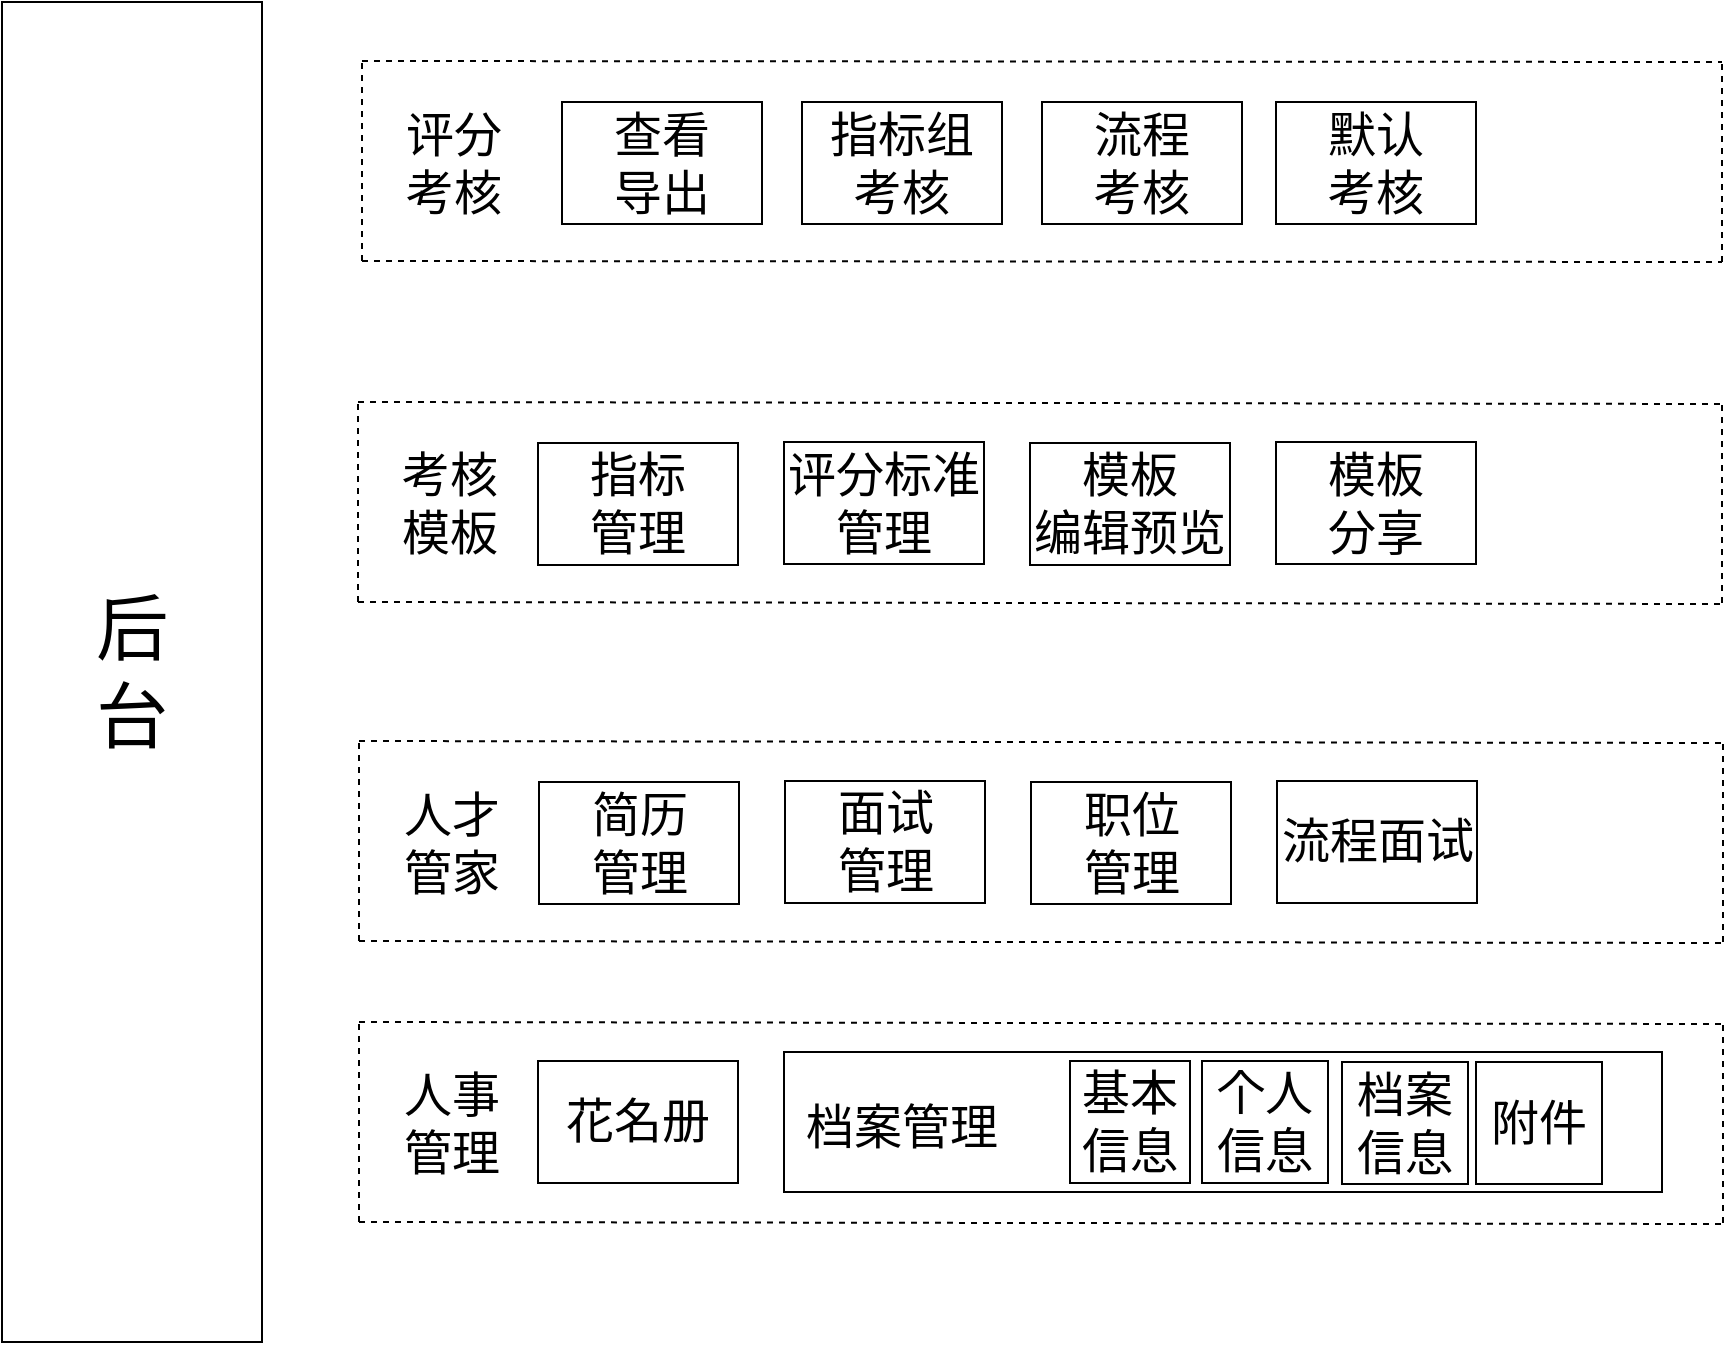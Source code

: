 <mxfile version="10.7.9" type="github"><diagram id="jM79ZQngjoICfO_aEZhu" name="Page-1"><mxGraphModel dx="1634" dy="715" grid="1" gridSize="10" guides="1" tooltips="1" connect="1" arrows="1" fold="1" page="1" pageScale="1" pageWidth="827" pageHeight="1169" math="0" shadow="0"><root><mxCell id="0"/><mxCell id="1" parent="0"/><mxCell id="CTcpux9yGWcQct1_x6U4-1" value="&lt;font style=&quot;font-size: 36px&quot;&gt;后&lt;br&gt;台&lt;/font&gt;" style="rounded=0;whiteSpace=wrap;html=1;" vertex="1" parent="1"><mxGeometry x="20" y="260" width="130" height="670" as="geometry"/></mxCell><mxCell id="CTcpux9yGWcQct1_x6U4-3" value="" style="endArrow=none;dashed=1;html=1;" edge="1" parent="1"><mxGeometry width="50" height="50" relative="1" as="geometry"><mxPoint x="200" y="289.5" as="sourcePoint"/><mxPoint x="880" y="290" as="targetPoint"/></mxGeometry></mxCell><mxCell id="CTcpux9yGWcQct1_x6U4-4" value="" style="endArrow=none;dashed=1;html=1;" edge="1" parent="1"><mxGeometry width="50" height="50" relative="1" as="geometry"><mxPoint x="200" y="389.5" as="sourcePoint"/><mxPoint x="200" y="289.5" as="targetPoint"/></mxGeometry></mxCell><mxCell id="CTcpux9yGWcQct1_x6U4-5" value="" style="endArrow=none;dashed=1;html=1;" edge="1" parent="1"><mxGeometry width="50" height="50" relative="1" as="geometry"><mxPoint x="200" y="389.5" as="sourcePoint"/><mxPoint x="880" y="390" as="targetPoint"/></mxGeometry></mxCell><mxCell id="CTcpux9yGWcQct1_x6U4-6" value="" style="endArrow=none;dashed=1;html=1;" edge="1" parent="1"><mxGeometry width="50" height="50" relative="1" as="geometry"><mxPoint x="880" y="390" as="sourcePoint"/><mxPoint x="880" y="290" as="targetPoint"/></mxGeometry></mxCell><mxCell id="CTcpux9yGWcQct1_x6U4-7" value="&lt;font style=&quot;font-size: 24px&quot;&gt;评分&lt;br&gt;考核&lt;/font&gt;" style="text;html=1;resizable=0;points=[];autosize=1;align=left;verticalAlign=top;spacingTop=-4;" vertex="1" parent="1"><mxGeometry x="220" y="309.5" width="60" height="40" as="geometry"/></mxCell><mxCell id="CTcpux9yGWcQct1_x6U4-10" value="&lt;span style=&quot;font-size: 24px&quot;&gt;默认&lt;br&gt;考核&lt;/span&gt;" style="rounded=0;whiteSpace=wrap;html=1;shadow=0;strokeColor=#000000;" vertex="1" parent="1"><mxGeometry x="657" y="310" width="100" height="61" as="geometry"/></mxCell><mxCell id="CTcpux9yGWcQct1_x6U4-11" value="&lt;span style=&quot;font-size: 24px&quot;&gt;指标组&lt;br&gt;考核&lt;br&gt;&lt;/span&gt;" style="rounded=0;whiteSpace=wrap;html=1;shadow=0;strokeColor=#000000;" vertex="1" parent="1"><mxGeometry x="420" y="310" width="100" height="61" as="geometry"/></mxCell><mxCell id="CTcpux9yGWcQct1_x6U4-12" value="&lt;span style=&quot;font-size: 24px&quot;&gt;流程&lt;br&gt;考核&lt;br&gt;&lt;/span&gt;" style="rounded=0;whiteSpace=wrap;html=1;shadow=0;strokeColor=#000000;" vertex="1" parent="1"><mxGeometry x="540" y="310" width="100" height="61" as="geometry"/></mxCell><mxCell id="CTcpux9yGWcQct1_x6U4-13" value="&lt;font style=&quot;font-size: 24px&quot;&gt;指标&lt;br&gt;管理&lt;br&gt;&lt;/font&gt;" style="rounded=0;whiteSpace=wrap;html=1;shadow=0;strokeColor=#000000;" vertex="1" parent="1"><mxGeometry x="288" y="480.5" width="100" height="61" as="geometry"/></mxCell><mxCell id="CTcpux9yGWcQct1_x6U4-14" value="" style="endArrow=none;dashed=1;html=1;" edge="1" parent="1"><mxGeometry width="50" height="50" relative="1" as="geometry"><mxPoint x="198" y="460" as="sourcePoint"/><mxPoint x="880" y="461" as="targetPoint"/></mxGeometry></mxCell><mxCell id="CTcpux9yGWcQct1_x6U4-15" value="" style="endArrow=none;dashed=1;html=1;" edge="1" parent="1"><mxGeometry width="50" height="50" relative="1" as="geometry"><mxPoint x="198" y="560" as="sourcePoint"/><mxPoint x="198" y="460" as="targetPoint"/></mxGeometry></mxCell><mxCell id="CTcpux9yGWcQct1_x6U4-16" value="" style="endArrow=none;dashed=1;html=1;" edge="1" parent="1"><mxGeometry width="50" height="50" relative="1" as="geometry"><mxPoint x="198" y="560" as="sourcePoint"/><mxPoint x="880" y="561" as="targetPoint"/></mxGeometry></mxCell><mxCell id="CTcpux9yGWcQct1_x6U4-17" value="" style="endArrow=none;dashed=1;html=1;" edge="1" parent="1"><mxGeometry width="50" height="50" relative="1" as="geometry"><mxPoint x="880" y="560.5" as="sourcePoint"/><mxPoint x="880" y="460.5" as="targetPoint"/></mxGeometry></mxCell><mxCell id="CTcpux9yGWcQct1_x6U4-18" value="&lt;span style=&quot;font-size: 24px&quot;&gt;考核&lt;br&gt;模板&lt;/span&gt;&lt;br&gt;" style="text;html=1;resizable=0;points=[];autosize=1;align=left;verticalAlign=top;spacingTop=-4;" vertex="1" parent="1"><mxGeometry x="218" y="480" width="60" height="40" as="geometry"/></mxCell><mxCell id="CTcpux9yGWcQct1_x6U4-19" value="&lt;span style=&quot;font-size: 24px&quot;&gt;评分标准&lt;br&gt;管理&lt;br&gt;&lt;/span&gt;" style="rounded=0;whiteSpace=wrap;html=1;shadow=0;strokeColor=#000000;" vertex="1" parent="1"><mxGeometry x="411" y="480" width="100" height="61" as="geometry"/></mxCell><mxCell id="CTcpux9yGWcQct1_x6U4-20" value="&lt;span style=&quot;font-size: 24px&quot;&gt;模板&lt;br&gt;编辑预览&lt;br&gt;&lt;/span&gt;" style="rounded=0;whiteSpace=wrap;html=1;shadow=0;strokeColor=#000000;" vertex="1" parent="1"><mxGeometry x="534" y="480.5" width="100" height="61" as="geometry"/></mxCell><mxCell id="CTcpux9yGWcQct1_x6U4-21" value="&lt;span style=&quot;font-size: 24px&quot;&gt;模板&lt;br&gt;分享&lt;br&gt;&lt;/span&gt;" style="rounded=0;whiteSpace=wrap;html=1;shadow=0;strokeColor=#000000;" vertex="1" parent="1"><mxGeometry x="657" y="480" width="100" height="61" as="geometry"/></mxCell><mxCell id="CTcpux9yGWcQct1_x6U4-48" value="&lt;span style=&quot;font-size: 24px&quot;&gt;查看&lt;br&gt;导出&lt;br&gt;&lt;/span&gt;" style="rounded=0;whiteSpace=wrap;html=1;shadow=0;strokeColor=#000000;" vertex="1" parent="1"><mxGeometry x="300" y="310" width="100" height="61" as="geometry"/></mxCell><mxCell id="CTcpux9yGWcQct1_x6U4-58" value="&lt;font style=&quot;font-size: 24px&quot;&gt;简历&lt;br&gt;管理&lt;br&gt;&lt;/font&gt;" style="rounded=0;whiteSpace=wrap;html=1;shadow=0;strokeColor=#000000;" vertex="1" parent="1"><mxGeometry x="288.5" y="650" width="100" height="61" as="geometry"/></mxCell><mxCell id="CTcpux9yGWcQct1_x6U4-59" value="" style="endArrow=none;dashed=1;html=1;" edge="1" parent="1"><mxGeometry width="50" height="50" relative="1" as="geometry"><mxPoint x="198.5" y="629.5" as="sourcePoint"/><mxPoint x="880.5" y="630.5" as="targetPoint"/></mxGeometry></mxCell><mxCell id="CTcpux9yGWcQct1_x6U4-60" value="" style="endArrow=none;dashed=1;html=1;" edge="1" parent="1"><mxGeometry width="50" height="50" relative="1" as="geometry"><mxPoint x="198.5" y="729.5" as="sourcePoint"/><mxPoint x="198.5" y="629.5" as="targetPoint"/></mxGeometry></mxCell><mxCell id="CTcpux9yGWcQct1_x6U4-61" value="" style="endArrow=none;dashed=1;html=1;" edge="1" parent="1"><mxGeometry width="50" height="50" relative="1" as="geometry"><mxPoint x="198.5" y="729.5" as="sourcePoint"/><mxPoint x="880.5" y="730.5" as="targetPoint"/></mxGeometry></mxCell><mxCell id="CTcpux9yGWcQct1_x6U4-62" value="" style="endArrow=none;dashed=1;html=1;" edge="1" parent="1"><mxGeometry width="50" height="50" relative="1" as="geometry"><mxPoint x="880.5" y="730" as="sourcePoint"/><mxPoint x="880.5" y="630" as="targetPoint"/></mxGeometry></mxCell><mxCell id="CTcpux9yGWcQct1_x6U4-63" value="&lt;span style=&quot;font-size: 24px&quot;&gt;人才&lt;br&gt;管家&lt;/span&gt;&lt;br&gt;" style="text;html=1;resizable=0;points=[];autosize=1;align=left;verticalAlign=top;spacingTop=-4;" vertex="1" parent="1"><mxGeometry x="218.5" y="649.5" width="60" height="40" as="geometry"/></mxCell><mxCell id="CTcpux9yGWcQct1_x6U4-64" value="&lt;span style=&quot;font-size: 24px&quot;&gt;面试&lt;br&gt;管理&lt;br&gt;&lt;/span&gt;" style="rounded=0;whiteSpace=wrap;html=1;shadow=0;strokeColor=#000000;" vertex="1" parent="1"><mxGeometry x="411.5" y="649.5" width="100" height="61" as="geometry"/></mxCell><mxCell id="CTcpux9yGWcQct1_x6U4-65" value="&lt;span style=&quot;font-size: 24px&quot;&gt;职位&lt;br&gt;管理&lt;br&gt;&lt;/span&gt;" style="rounded=0;whiteSpace=wrap;html=1;shadow=0;strokeColor=#000000;" vertex="1" parent="1"><mxGeometry x="534.5" y="650" width="100" height="61" as="geometry"/></mxCell><mxCell id="CTcpux9yGWcQct1_x6U4-66" value="&lt;span style=&quot;font-size: 24px&quot;&gt;流程面试&lt;br&gt;&lt;/span&gt;" style="rounded=0;whiteSpace=wrap;html=1;shadow=0;strokeColor=#000000;" vertex="1" parent="1"><mxGeometry x="657.5" y="649.5" width="100" height="61" as="geometry"/></mxCell><mxCell id="CTcpux9yGWcQct1_x6U4-67" value="&lt;font style=&quot;font-size: 24px&quot;&gt;花名册&lt;br&gt;&lt;/font&gt;" style="rounded=0;whiteSpace=wrap;html=1;shadow=0;strokeColor=#000000;" vertex="1" parent="1"><mxGeometry x="288" y="789.5" width="100" height="61" as="geometry"/></mxCell><mxCell id="CTcpux9yGWcQct1_x6U4-68" value="" style="endArrow=none;dashed=1;html=1;" edge="1" parent="1"><mxGeometry width="50" height="50" relative="1" as="geometry"><mxPoint x="198.5" y="770" as="sourcePoint"/><mxPoint x="880.5" y="771" as="targetPoint"/></mxGeometry></mxCell><mxCell id="CTcpux9yGWcQct1_x6U4-69" value="" style="endArrow=none;dashed=1;html=1;" edge="1" parent="1"><mxGeometry width="50" height="50" relative="1" as="geometry"><mxPoint x="198.5" y="870" as="sourcePoint"/><mxPoint x="198.5" y="770" as="targetPoint"/></mxGeometry></mxCell><mxCell id="CTcpux9yGWcQct1_x6U4-70" value="" style="endArrow=none;dashed=1;html=1;" edge="1" parent="1"><mxGeometry width="50" height="50" relative="1" as="geometry"><mxPoint x="198.5" y="870" as="sourcePoint"/><mxPoint x="880.5" y="871" as="targetPoint"/></mxGeometry></mxCell><mxCell id="CTcpux9yGWcQct1_x6U4-71" value="" style="endArrow=none;dashed=1;html=1;" edge="1" parent="1"><mxGeometry width="50" height="50" relative="1" as="geometry"><mxPoint x="880.5" y="870.5" as="sourcePoint"/><mxPoint x="880.5" y="770.5" as="targetPoint"/></mxGeometry></mxCell><mxCell id="CTcpux9yGWcQct1_x6U4-72" value="&lt;span style=&quot;font-size: 24px&quot;&gt;人事&lt;br&gt;管理&lt;/span&gt;&lt;br&gt;" style="text;html=1;resizable=0;points=[];autosize=1;align=left;verticalAlign=top;spacingTop=-4;" vertex="1" parent="1"><mxGeometry x="218.5" y="790" width="60" height="40" as="geometry"/></mxCell><mxCell id="CTcpux9yGWcQct1_x6U4-73" value="&lt;div style=&quot;text-align: left&quot;&gt;&lt;br&gt;&lt;/div&gt;" style="rounded=0;whiteSpace=wrap;html=1;shadow=0;strokeColor=#000000;" vertex="1" parent="1"><mxGeometry x="411" y="785" width="439" height="70" as="geometry"/></mxCell><mxCell id="CTcpux9yGWcQct1_x6U4-74" value="&lt;font style=&quot;font-size: 24px&quot;&gt;基本信息&lt;/font&gt;" style="rounded=0;whiteSpace=wrap;html=1;shadow=0;strokeColor=#000000;" vertex="1" parent="1"><mxGeometry x="554" y="789.5" width="60" height="61" as="geometry"/></mxCell><mxCell id="CTcpux9yGWcQct1_x6U4-75" value="&lt;span style=&quot;font-size: 24px&quot;&gt;个人信息&lt;br&gt;&lt;/span&gt;" style="rounded=0;whiteSpace=wrap;html=1;shadow=0;strokeColor=#000000;" vertex="1" parent="1"><mxGeometry x="620" y="789.5" width="63" height="61" as="geometry"/></mxCell><mxCell id="CTcpux9yGWcQct1_x6U4-77" value="&lt;font style=&quot;font-size: 24px&quot;&gt;档案管理&lt;/font&gt;" style="text;html=1;resizable=0;points=[];autosize=1;align=left;verticalAlign=top;spacingTop=-4;" vertex="1" parent="1"><mxGeometry x="420" y="805.5" width="110" height="20" as="geometry"/></mxCell><mxCell id="CTcpux9yGWcQct1_x6U4-79" value="&lt;span style=&quot;font-size: 24px&quot;&gt;档案信息&lt;br&gt;&lt;/span&gt;" style="rounded=0;whiteSpace=wrap;html=1;shadow=0;strokeColor=#000000;" vertex="1" parent="1"><mxGeometry x="690" y="790" width="63" height="61" as="geometry"/></mxCell><mxCell id="CTcpux9yGWcQct1_x6U4-80" value="&lt;span style=&quot;font-size: 24px&quot;&gt;附件&lt;br&gt;&lt;/span&gt;" style="rounded=0;whiteSpace=wrap;html=1;shadow=0;strokeColor=#000000;" vertex="1" parent="1"><mxGeometry x="757" y="790" width="63" height="61" as="geometry"/></mxCell></root></mxGraphModel></diagram></mxfile>